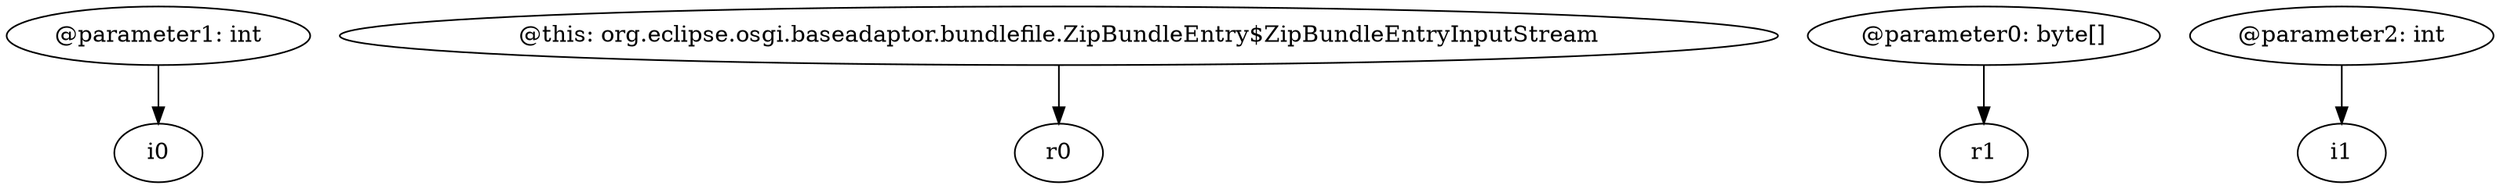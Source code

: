 digraph g {
0[label="@parameter1: int"]
1[label="i0"]
0->1[label=""]
2[label="@this: org.eclipse.osgi.baseadaptor.bundlefile.ZipBundleEntry$ZipBundleEntryInputStream"]
3[label="r0"]
2->3[label=""]
4[label="@parameter0: byte[]"]
5[label="r1"]
4->5[label=""]
6[label="@parameter2: int"]
7[label="i1"]
6->7[label=""]
}